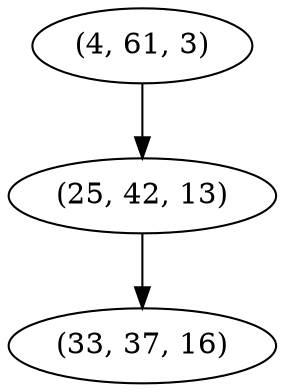 digraph tree {
    "(4, 61, 3)";
    "(25, 42, 13)";
    "(33, 37, 16)";
    "(4, 61, 3)" -> "(25, 42, 13)";
    "(25, 42, 13)" -> "(33, 37, 16)";
}
